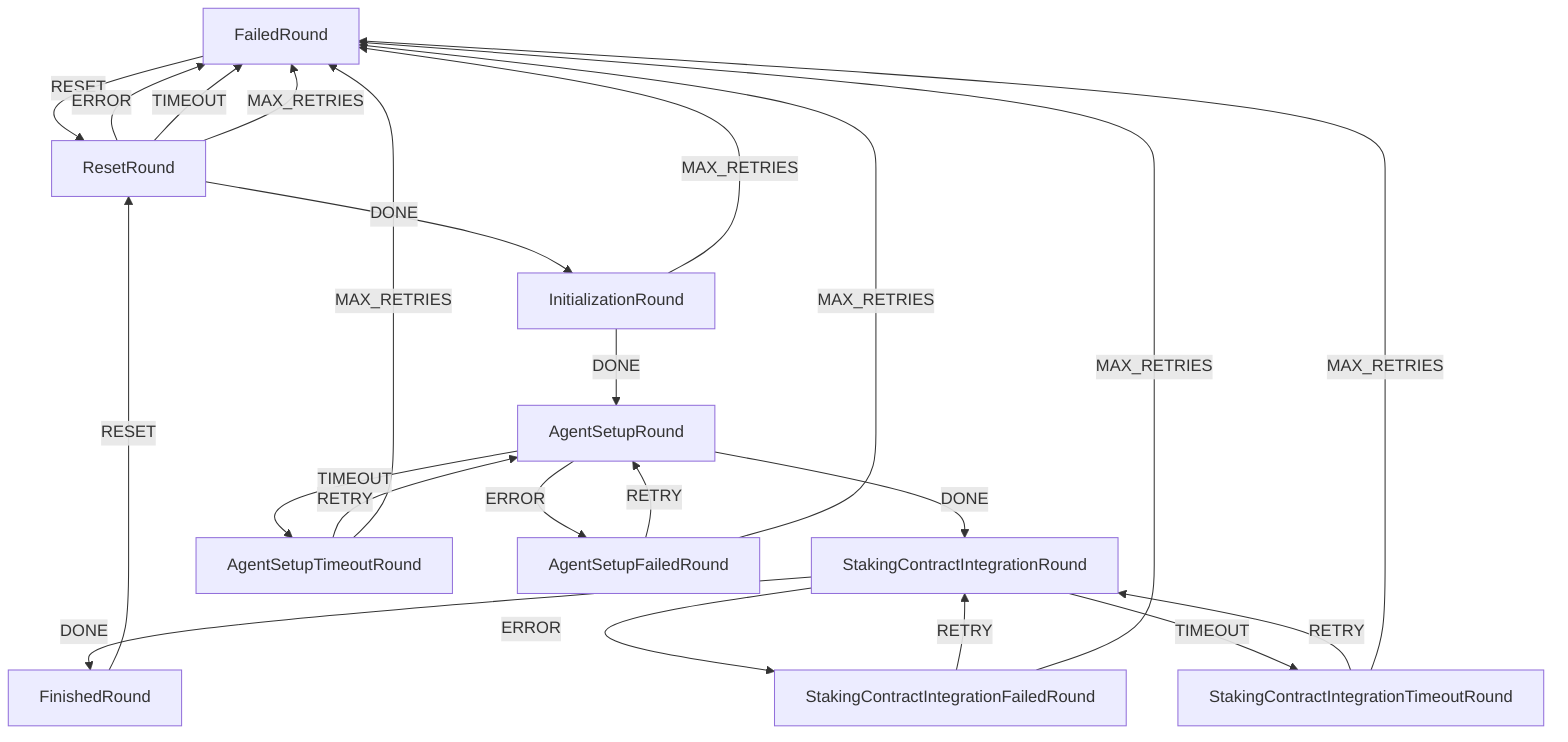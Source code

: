 graph TD
  FailedRound
  FinishedRound
  StakingContractIntegrationFailedRound
  FailedRound
  InitializationRound
  AgentSetupRound
  StakingContractIntegrationRound
  AgentSetupTimeoutRound
  AgentSetupFailedRound
  StakingContractIntegrationTimeoutRound
  ResetRound
  InitializationRound -->|DONE| AgentSetupRound
  InitializationRound -->|MAX_RETRIES| FailedRound
  AgentSetupRound -->|DONE| StakingContractIntegrationRound
  AgentSetupRound -->|ERROR| AgentSetupFailedRound
  AgentSetupRound -->|TIMEOUT| AgentSetupTimeoutRound
  StakingContractIntegrationRound -->|DONE| FinishedRound
  StakingContractIntegrationRound -->|ERROR| StakingContractIntegrationFailedRound
  StakingContractIntegrationRound -->|TIMEOUT| StakingContractIntegrationTimeoutRound
  AgentSetupFailedRound -->|RETRY| AgentSetupRound
  AgentSetupFailedRound -->|MAX_RETRIES| FailedRound
  AgentSetupTimeoutRound -->|RETRY| AgentSetupRound
  AgentSetupTimeoutRound -->|MAX_RETRIES| FailedRound
  StakingContractIntegrationFailedRound -->|RETRY| StakingContractIntegrationRound
  StakingContractIntegrationFailedRound -->|MAX_RETRIES| FailedRound
  StakingContractIntegrationTimeoutRound -->|RETRY| StakingContractIntegrationRound
  StakingContractIntegrationTimeoutRound -->|MAX_RETRIES| FailedRound
  FinishedRound -->|RESET| ResetRound
  FailedRound -->|RESET| ResetRound
  ResetRound -->|DONE| InitializationRound
  ResetRound -->|ERROR| FailedRound
  ResetRound -->|TIMEOUT| FailedRound
  ResetRound -->|MAX_RETRIES| FailedRound